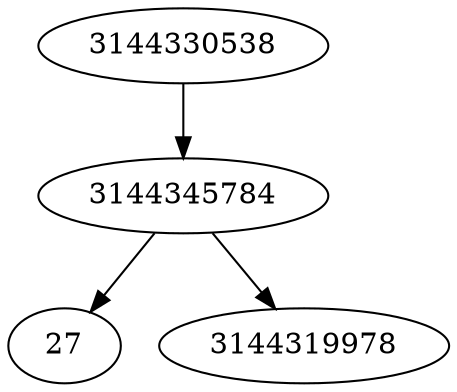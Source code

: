 strict digraph  {
3144345784;
3144330538;
27;
3144319978;
3144345784 -> 3144319978;
3144345784 -> 27;
3144330538 -> 3144345784;
}
